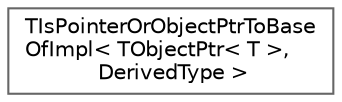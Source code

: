 digraph "Graphical Class Hierarchy"
{
 // INTERACTIVE_SVG=YES
 // LATEX_PDF_SIZE
  bgcolor="transparent";
  edge [fontname=Helvetica,fontsize=10,labelfontname=Helvetica,labelfontsize=10];
  node [fontname=Helvetica,fontsize=10,shape=box,height=0.2,width=0.4];
  rankdir="LR";
  Node0 [id="Node000000",label="TIsPointerOrObjectPtrToBase\lOfImpl\< TObjectPtr\< T \>,\l DerivedType \>",height=0.2,width=0.4,color="grey40", fillcolor="white", style="filled",URL="$d5/de7/structTIsPointerOrObjectPtrToBaseOfImpl_3_01TObjectPtr_3_01T_01_4_00_01DerivedType_01_4.html",tooltip=" "];
}
